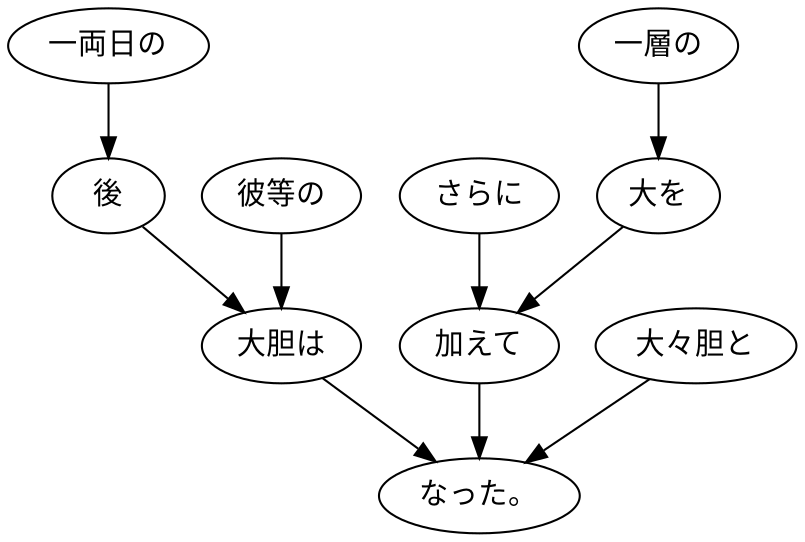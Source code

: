 digraph graph4720 {
	node0 [label="一両日の"];
	node1 [label="後"];
	node2 [label="彼等の"];
	node3 [label="大胆は"];
	node4 [label="さらに"];
	node5 [label="一層の"];
	node6 [label="大を"];
	node7 [label="加えて"];
	node8 [label="大々胆と"];
	node9 [label="なった。"];
	node0 -> node1;
	node1 -> node3;
	node2 -> node3;
	node3 -> node9;
	node4 -> node7;
	node5 -> node6;
	node6 -> node7;
	node7 -> node9;
	node8 -> node9;
}
